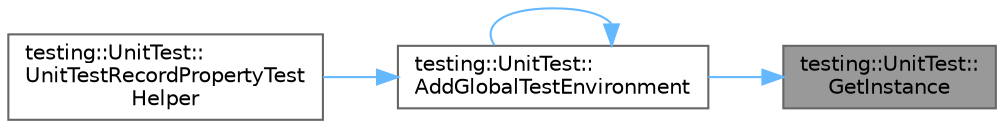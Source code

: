 digraph "testing::UnitTest::GetInstance"
{
 // LATEX_PDF_SIZE
  bgcolor="transparent";
  edge [fontname=Helvetica,fontsize=10,labelfontname=Helvetica,labelfontsize=10];
  node [fontname=Helvetica,fontsize=10,shape=box,height=0.2,width=0.4];
  rankdir="RL";
  Node1 [id="Node000001",label="testing::UnitTest::\lGetInstance",height=0.2,width=0.4,color="gray40", fillcolor="grey60", style="filled", fontcolor="black",tooltip=" "];
  Node1 -> Node2 [id="edge1_Node000001_Node000002",dir="back",color="steelblue1",style="solid",tooltip=" "];
  Node2 [id="Node000002",label="testing::UnitTest::\lAddGlobalTestEnvironment",height=0.2,width=0.4,color="grey40", fillcolor="white", style="filled",URL="$classtesting_1_1_unit_test.html#a3541c13f74a9bfe0a35afe49ec9d76b9",tooltip=" "];
  Node2 -> Node2 [id="edge2_Node000002_Node000002",dir="back",color="steelblue1",style="solid",tooltip=" "];
  Node2 -> Node3 [id="edge3_Node000002_Node000003",dir="back",color="steelblue1",style="solid",tooltip=" "];
  Node3 [id="Node000003",label="testing::UnitTest::\lUnitTestRecordPropertyTest\lHelper",height=0.2,width=0.4,color="grey40", fillcolor="white", style="filled",URL="$classtesting_1_1_unit_test.html#ae970f89a9f477a349fe5778be85ef42e",tooltip=" "];
}
